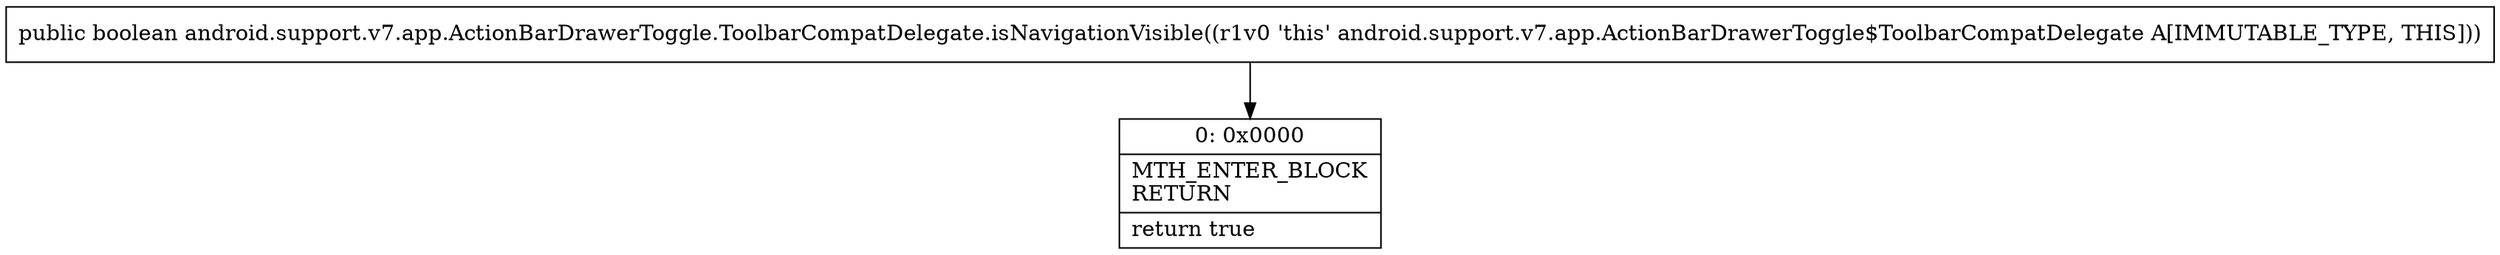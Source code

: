 digraph "CFG forandroid.support.v7.app.ActionBarDrawerToggle.ToolbarCompatDelegate.isNavigationVisible()Z" {
Node_0 [shape=record,label="{0\:\ 0x0000|MTH_ENTER_BLOCK\lRETURN\l|return true\l}"];
MethodNode[shape=record,label="{public boolean android.support.v7.app.ActionBarDrawerToggle.ToolbarCompatDelegate.isNavigationVisible((r1v0 'this' android.support.v7.app.ActionBarDrawerToggle$ToolbarCompatDelegate A[IMMUTABLE_TYPE, THIS])) }"];
MethodNode -> Node_0;
}

